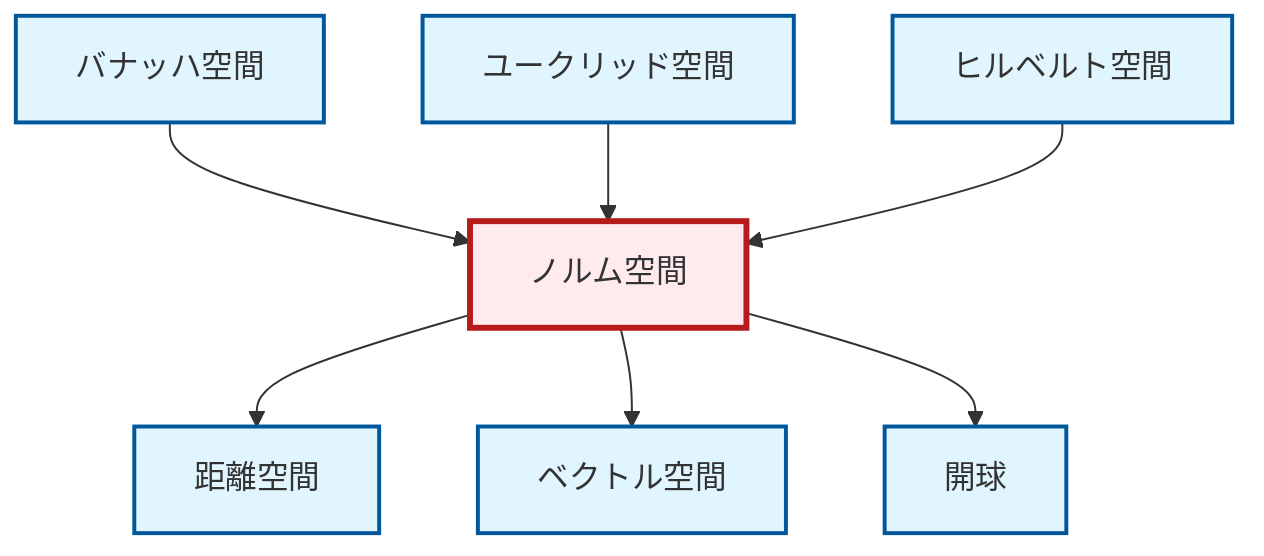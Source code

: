 graph TD
    classDef definition fill:#e1f5fe,stroke:#01579b,stroke-width:2px
    classDef theorem fill:#f3e5f5,stroke:#4a148c,stroke-width:2px
    classDef axiom fill:#fff3e0,stroke:#e65100,stroke-width:2px
    classDef example fill:#e8f5e9,stroke:#1b5e20,stroke-width:2px
    classDef current fill:#ffebee,stroke:#b71c1c,stroke-width:3px
    def-euclidean-space["ユークリッド空間"]:::definition
    def-metric-space["距離空間"]:::definition
    def-normed-vector-space["ノルム空間"]:::definition
    def-vector-space["ベクトル空間"]:::definition
    def-hilbert-space["ヒルベルト空間"]:::definition
    def-open-ball["開球"]:::definition
    def-banach-space["バナッハ空間"]:::definition
    def-normed-vector-space --> def-metric-space
    def-banach-space --> def-normed-vector-space
    def-euclidean-space --> def-normed-vector-space
    def-hilbert-space --> def-normed-vector-space
    def-normed-vector-space --> def-vector-space
    def-normed-vector-space --> def-open-ball
    class def-normed-vector-space current